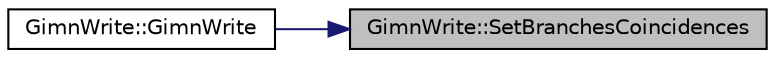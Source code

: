 digraph "GimnWrite::SetBranchesCoincidences"
{
 // LATEX_PDF_SIZE
  edge [fontname="Helvetica",fontsize="10",labelfontname="Helvetica",labelfontsize="10"];
  node [fontname="Helvetica",fontsize="10",shape=record];
  rankdir="RL";
  Node1 [label="GimnWrite::SetBranchesCoincidences",height=0.2,width=0.4,color="black", fillcolor="grey75", style="filled", fontcolor="black",tooltip="Ajusta as referencias internas para cada folha da arvore de coincidencias."];
  Node1 -> Node2 [dir="back",color="midnightblue",fontsize="10",style="solid",fontname="Helvetica"];
  Node2 [label="GimnWrite::GimnWrite",height=0.2,width=0.4,color="black", fillcolor="white", style="filled",URL="$classGimnWrite.html#a0b318d77c39b4abff1dc2bba8581b91b",tooltip=" "];
}
